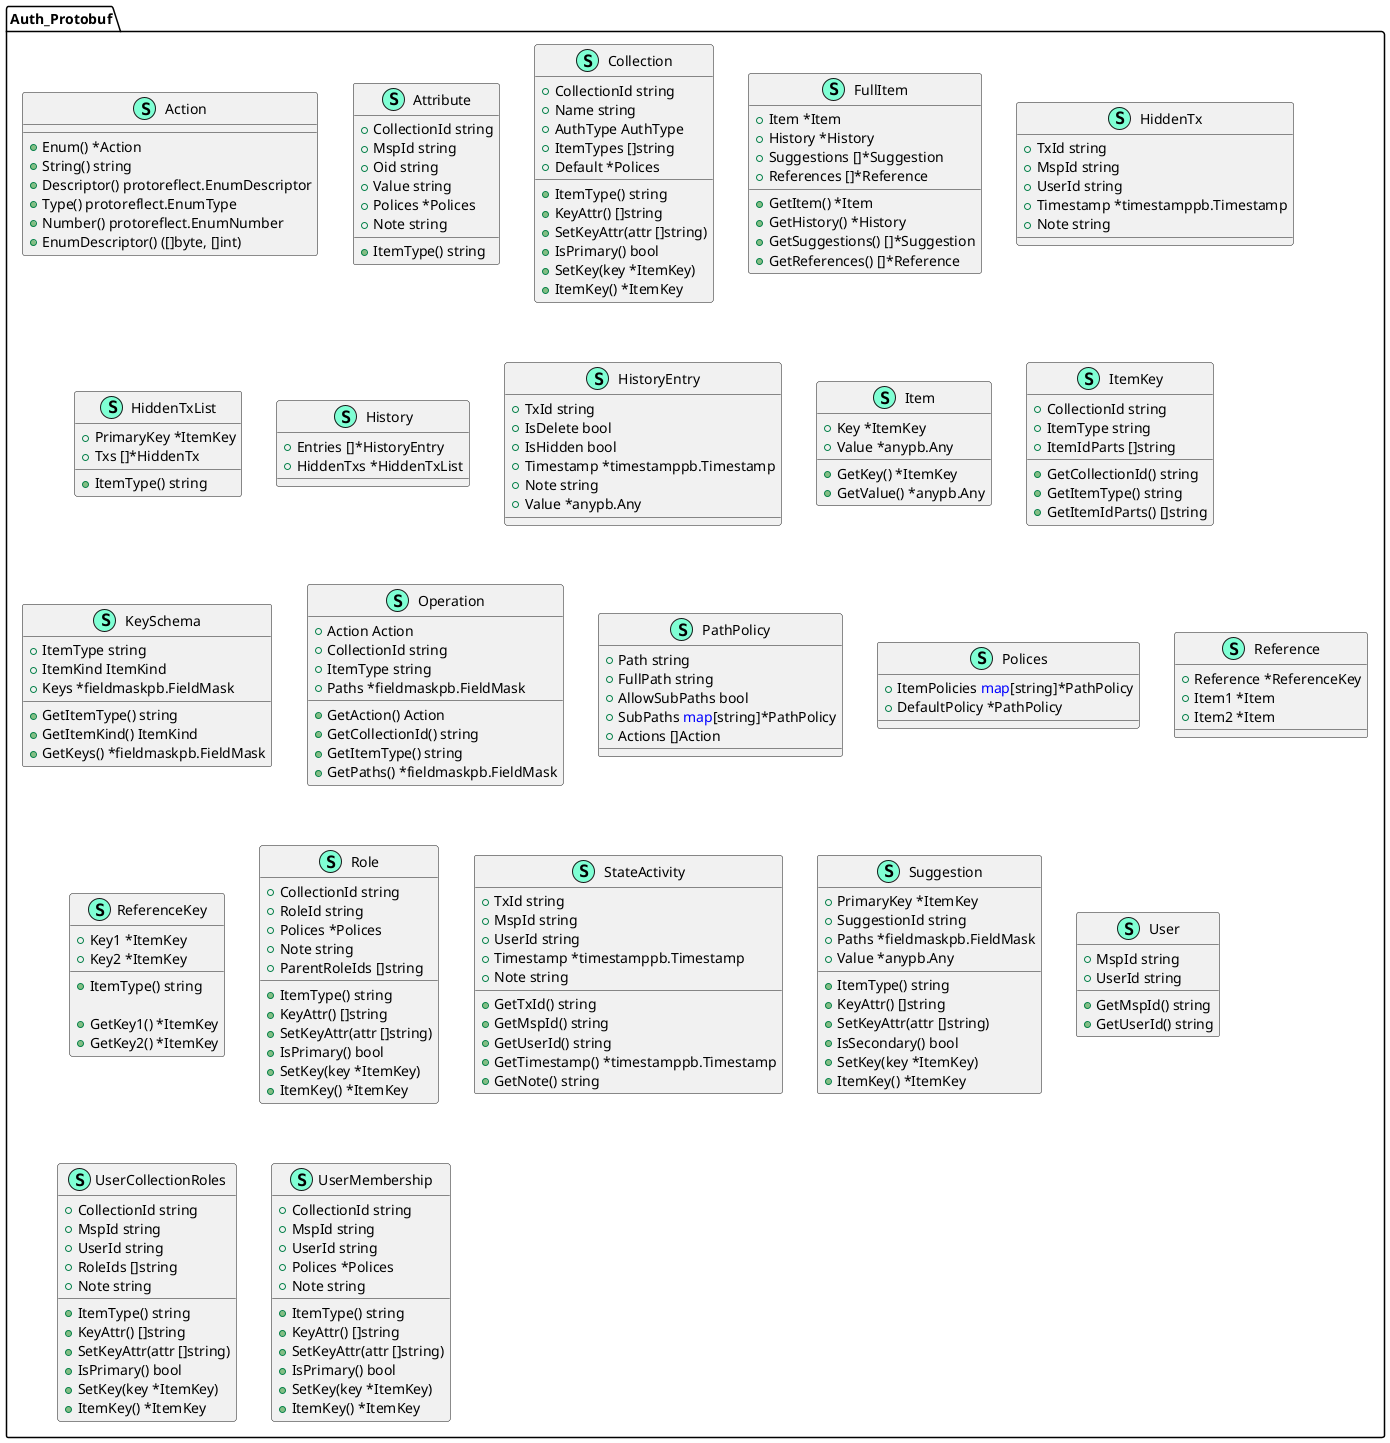 @startuml Auth_Protobuf
namespace Auth_Protobuf {
    class Action << (S,Aquamarine) >> {
        + Enum() *Action
        + String() string
        + Descriptor() protoreflect.EnumDescriptor
        + Type() protoreflect.EnumType
        + Number() protoreflect.EnumNumber
        + EnumDescriptor() ([]byte, []int)

    }
    class Attribute << (S,Aquamarine) >> {


        + CollectionId string
        + MspId string
        + Oid string
        + Value string
        + Polices *Polices
        + Note string


        + ItemType() string



    }


    class Collection << (S,Aquamarine) >> {


        + CollectionId string
        + Name string
        + AuthType AuthType
        + ItemTypes []string
        + Default *Polices


        + ItemType() string
        + KeyAttr() []string
        + SetKeyAttr(attr []string)
        + IsPrimary() bool
        + SetKey(key *ItemKey)
        + ItemKey() *ItemKey
    }

    class FullItem << (S,Aquamarine) >> {


        + Item *Item
        + History *History
        + Suggestions []*Suggestion
        + References []*Reference



        + GetItem() *Item
        + GetHistory() *History
        + GetSuggestions() []*Suggestion
        + GetReferences() []*Reference


    }

    class HiddenTx << (S,Aquamarine) >> {
        + TxId string
        + MspId string
        + UserId string
        + Timestamp *timestamppb.Timestamp
        + Note string
    }
    class HiddenTxList << (S,Aquamarine) >> {
        + PrimaryKey *ItemKey
        + Txs []*HiddenTx
        + ItemType() string
    }

    class History << (S,Aquamarine) >> {
        + Entries []*HistoryEntry
        + HiddenTxs *HiddenTxList
    }
    class HistoryEntry << (S,Aquamarine) >> {
        + TxId string
        + IsDelete bool
        + IsHidden bool
        + Timestamp *timestamppb.Timestamp
        + Note string
        + Value *anypb.Any
    }

    class Item << (S,Aquamarine) >> {


        + Key *ItemKey
        + Value *anypb.Any



        + GetKey() *ItemKey
        + GetValue() *anypb.Any


    }
    class ItemKey << (S,Aquamarine) >> {


        + CollectionId string
        + ItemType string
        + ItemIdParts []string



        + GetCollectionId() string
        + GetItemType() string
        + GetItemIdParts() []string


    }

    class KeySchema << (S,Aquamarine) >> {


        + ItemType string
        + ItemKind ItemKind
        + Keys *fieldmaskpb.FieldMask



        + GetItemType() string
        + GetItemKind() ItemKind
        + GetKeys() *fieldmaskpb.FieldMask


    }

    class Operation << (S,Aquamarine) >> {


        + Action Action
        + CollectionId string
        + ItemType string
        + Paths *fieldmaskpb.FieldMask



        + GetAction() Action
        + GetCollectionId() string
        + GetItemType() string
        + GetPaths() *fieldmaskpb.FieldMask


    }

    class PathPolicy << (S,Aquamarine) >> {
        + Path string
        + FullPath string
        + AllowSubPaths bool
        + SubPaths <font color=blue>map</font>[string]*PathPolicy
        + Actions []Action

    }

    class Polices << (S,Aquamarine) >> {
        + ItemPolicies <font color=blue>map</font>[string]*PathPolicy
        + DefaultPolicy *PathPolicy
    }


    class Reference << (S,Aquamarine) >> {
        + Reference *ReferenceKey
        + Item1 *Item
        + Item2 *Item
    }
    class ReferenceKey << (S,Aquamarine) >> {


        + Key1 *ItemKey
        + Key2 *ItemKey


        + ItemType() string

        + GetKey1() *ItemKey
        + GetKey2() *ItemKey
    }


    class Role << (S,Aquamarine) >> {


        + CollectionId string
        + RoleId string
        + Polices *Polices
        + Note string
        + ParentRoleIds []string


        + ItemType() string
        + KeyAttr() []string
        + SetKeyAttr(attr []string)
        + IsPrimary() bool
        + SetKey(key *ItemKey)
        + ItemKey() *ItemKey


    }

    class StateActivity << (S,Aquamarine) >> {


        + TxId string
        + MspId string
        + UserId string
        + Timestamp *timestamppb.Timestamp
        + Note string



        + GetTxId() string
        + GetMspId() string
        + GetUserId() string
        + GetTimestamp() *timestamppb.Timestamp
        + GetNote() string


    }

    class Suggestion << (S,Aquamarine) >> {


        + PrimaryKey *ItemKey
        + SuggestionId string
        + Paths *fieldmaskpb.FieldMask
        + Value *anypb.Any


        + ItemType() string
        + KeyAttr() []string
        + SetKeyAttr(attr []string)
        + IsSecondary() bool
        + SetKey(key *ItemKey)
        + ItemKey() *ItemKey
    }



    class User << (S,Aquamarine) >> {


        + MspId string
        + UserId string



        + GetMspId() string
        + GetUserId() string


    }
    class UserCollectionRoles << (S,Aquamarine) >> {


        + CollectionId string
        + MspId string
        + UserId string
        + RoleIds []string
        + Note string


        + ItemType() string
        + KeyAttr() []string
        + SetKeyAttr(attr []string)
        + IsPrimary() bool
        + SetKey(key *ItemKey)
        + ItemKey() *ItemKey
    }

    class UserMembership << (S,Aquamarine) >> {


        + CollectionId string
        + MspId string
        + UserId string
        + Polices *Polices
        + Note string


        + ItemType() string
        + KeyAttr() []string
        + SetKeyAttr(attr []string)
        + IsPrimary() bool
        + SetKey(key *ItemKey)
        + ItemKey() *ItemKey



    }


}



@enduml
